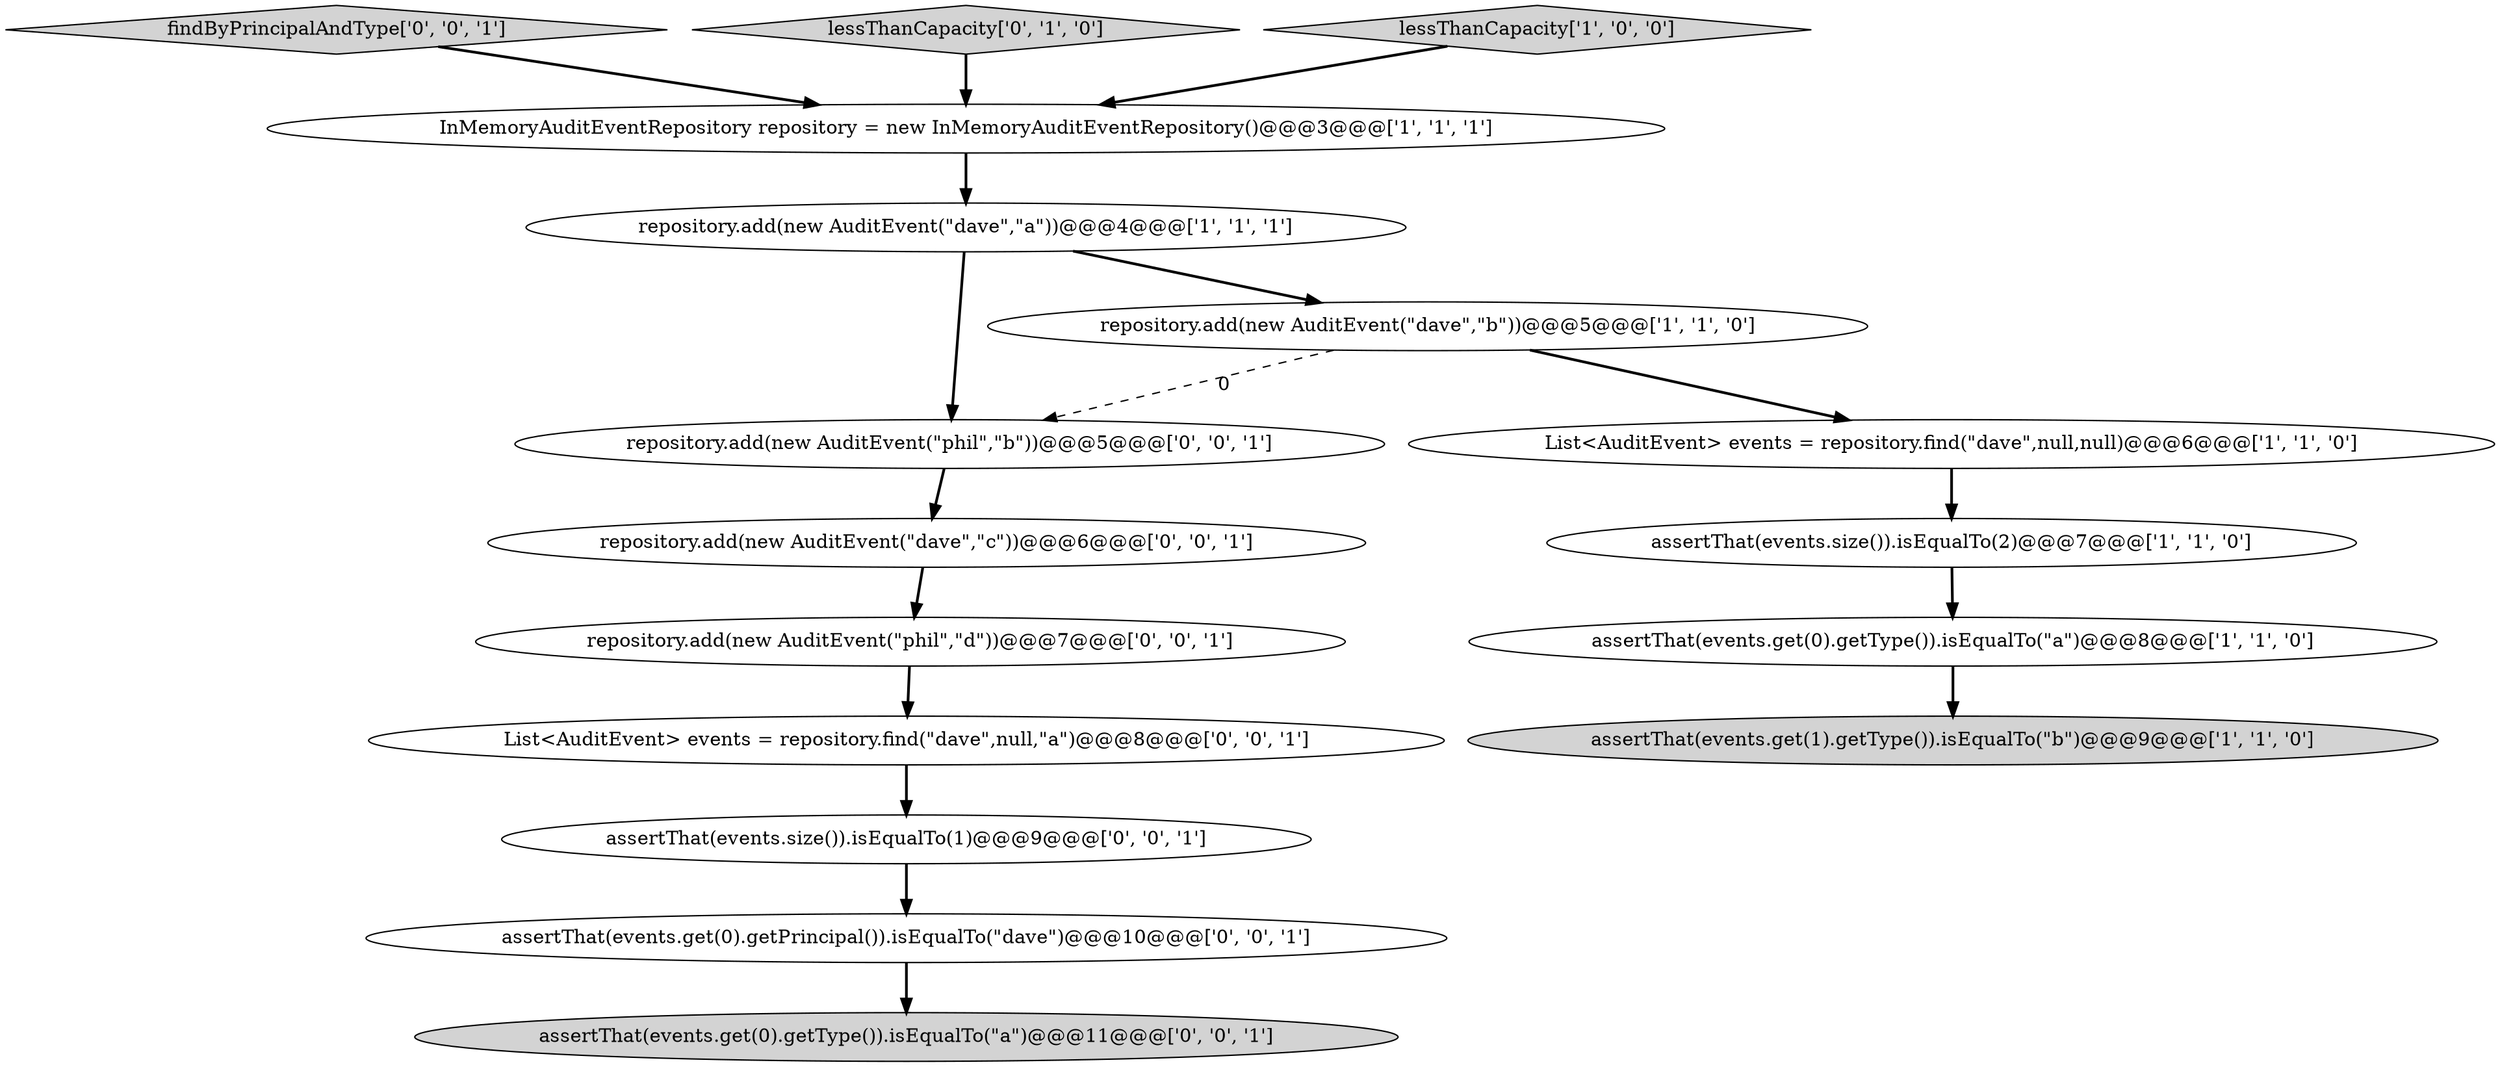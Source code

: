 digraph {
14 [style = filled, label = "repository.add(new AuditEvent(\"dave\",\"c\"))@@@6@@@['0', '0', '1']", fillcolor = white, shape = ellipse image = "AAA0AAABBB3BBB"];
16 [style = filled, label = "assertThat(events.get(0).getPrincipal()).isEqualTo(\"dave\")@@@10@@@['0', '0', '1']", fillcolor = white, shape = ellipse image = "AAA0AAABBB3BBB"];
10 [style = filled, label = "List<AuditEvent> events = repository.find(\"dave\",null,\"a\")@@@8@@@['0', '0', '1']", fillcolor = white, shape = ellipse image = "AAA0AAABBB3BBB"];
11 [style = filled, label = "findByPrincipalAndType['0', '0', '1']", fillcolor = lightgray, shape = diamond image = "AAA0AAABBB3BBB"];
9 [style = filled, label = "assertThat(events.size()).isEqualTo(1)@@@9@@@['0', '0', '1']", fillcolor = white, shape = ellipse image = "AAA0AAABBB3BBB"];
8 [style = filled, label = "lessThanCapacity['0', '1', '0']", fillcolor = lightgray, shape = diamond image = "AAA0AAABBB2BBB"];
13 [style = filled, label = "repository.add(new AuditEvent(\"phil\",\"b\"))@@@5@@@['0', '0', '1']", fillcolor = white, shape = ellipse image = "AAA0AAABBB3BBB"];
0 [style = filled, label = "List<AuditEvent> events = repository.find(\"dave\",null,null)@@@6@@@['1', '1', '0']", fillcolor = white, shape = ellipse image = "AAA0AAABBB1BBB"];
7 [style = filled, label = "InMemoryAuditEventRepository repository = new InMemoryAuditEventRepository()@@@3@@@['1', '1', '1']", fillcolor = white, shape = ellipse image = "AAA0AAABBB1BBB"];
3 [style = filled, label = "assertThat(events.get(0).getType()).isEqualTo(\"a\")@@@8@@@['1', '1', '0']", fillcolor = white, shape = ellipse image = "AAA0AAABBB1BBB"];
1 [style = filled, label = "repository.add(new AuditEvent(\"dave\",\"b\"))@@@5@@@['1', '1', '0']", fillcolor = white, shape = ellipse image = "AAA0AAABBB1BBB"];
12 [style = filled, label = "repository.add(new AuditEvent(\"phil\",\"d\"))@@@7@@@['0', '0', '1']", fillcolor = white, shape = ellipse image = "AAA0AAABBB3BBB"];
4 [style = filled, label = "assertThat(events.get(1).getType()).isEqualTo(\"b\")@@@9@@@['1', '1', '0']", fillcolor = lightgray, shape = ellipse image = "AAA0AAABBB1BBB"];
6 [style = filled, label = "lessThanCapacity['1', '0', '0']", fillcolor = lightgray, shape = diamond image = "AAA0AAABBB1BBB"];
2 [style = filled, label = "assertThat(events.size()).isEqualTo(2)@@@7@@@['1', '1', '0']", fillcolor = white, shape = ellipse image = "AAA0AAABBB1BBB"];
5 [style = filled, label = "repository.add(new AuditEvent(\"dave\",\"a\"))@@@4@@@['1', '1', '1']", fillcolor = white, shape = ellipse image = "AAA0AAABBB1BBB"];
15 [style = filled, label = "assertThat(events.get(0).getType()).isEqualTo(\"a\")@@@11@@@['0', '0', '1']", fillcolor = lightgray, shape = ellipse image = "AAA0AAABBB3BBB"];
8->7 [style = bold, label=""];
16->15 [style = bold, label=""];
5->1 [style = bold, label=""];
9->16 [style = bold, label=""];
7->5 [style = bold, label=""];
12->10 [style = bold, label=""];
10->9 [style = bold, label=""];
11->7 [style = bold, label=""];
1->0 [style = bold, label=""];
6->7 [style = bold, label=""];
3->4 [style = bold, label=""];
13->14 [style = bold, label=""];
5->13 [style = bold, label=""];
14->12 [style = bold, label=""];
2->3 [style = bold, label=""];
0->2 [style = bold, label=""];
1->13 [style = dashed, label="0"];
}
